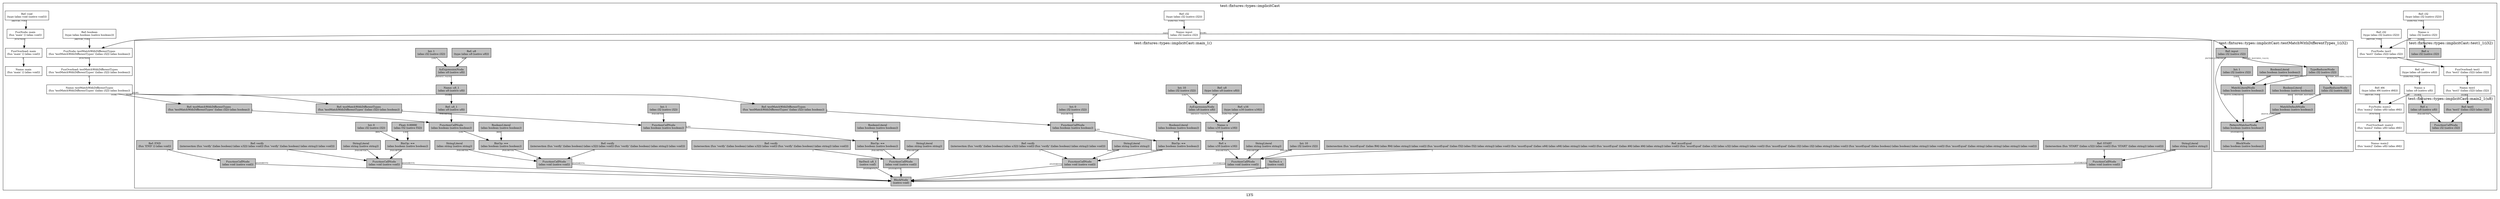digraph LYS {
  node [shape=box,fontsize=10];
  subgraph "cluster_test::fixtures::types::implicitCast" {
    1 [label="FunOverload: test1\n(fun 'test1' ((alias i32)) (alias i32))", fillcolor=grey];
    2 [label="FunNode: test1\n(fun 'test1' ((alias i32)) (alias i32))", fillcolor=grey];
    3 [label="Name: x\n(alias i32 (native i32))", fillcolor=grey];
    4 [label="Ref: i32\n(type (alias i32 (native i32)))", fillcolor=grey];
    5 [label="Ref: i32\n(type (alias i32 (native i32)))", fillcolor=grey];
    6 [label="Name: test1\n(fun 'test1' ((alias i32)) (alias i32))", fillcolor=grey];
    7 [label="FunOverload: main2\n(fun 'main2' ((alias u8)) (alias i64))", fillcolor=grey];
    8 [label="FunNode: main2\n(fun 'main2' ((alias u8)) (alias i64))", fillcolor=grey];
    9 [label="Name: x\n(alias u8 (native u8))", fillcolor=grey];
    10 [label="Ref: u8\n(type (alias u8 (native u8)))", fillcolor=grey];
    11 [label="Ref: i64\n(type (alias i64 (native i64)))", fillcolor=grey];
    12 [label="Name: main2\n(fun 'main2' ((alias u8)) (alias i64))", fillcolor=grey];
    13 [label="FunOverload: testMatchWithDifferentTypes\n(fun 'testMatchWithDifferentTypes' ((alias i32)) (alias boolean))", fillcolor=grey];
    14 [label="FunNode: testMatchWithDifferentTypes\n(fun 'testMatchWithDifferentTypes' ((alias i32)) (alias boolean))", fillcolor=grey];
    15 [label="Name: input\n(alias i32 (native i32))", fillcolor=grey];
    16 [label="Ref: i32\n(type (alias i32 (native i32)))", fillcolor=grey];
    17 [label="Ref: boolean\n(type (alias boolean (native boolean)))", fillcolor=grey];
    18 [label="Name: testMatchWithDifferentTypes\n(fun 'testMatchWithDifferentTypes' ((alias i32)) (alias boolean))", fillcolor=grey];
    19 [label="FunOverload: main\n(fun 'main' () (alias void))", fillcolor=grey];
    20 [label="FunNode: main\n(fun 'main' () (alias void))", fillcolor=grey];
    21 [label="Ref: void\n(type (alias void (native void)))", fillcolor=grey];
    22 [label="Name: main\n(fun 'main' () (alias void))", fillcolor=grey];
    subgraph "cluster_test::fixtures::types::implicitCast_0" { rankdir=TB;
      node [style=filled, fillcolor=grey];
      23 [label="Ref: x\n(alias i32 (native i32))", fillcolor=grey];
      label="test::fixtures::types::implicitCast::test1_1(i32)";
    }
    subgraph "cluster_test::fixtures::types::implicitCast_1" { rankdir=TB;
      node [style=filled, fillcolor=grey];
      24 [label="FunctionCallNode\n(alias i32 (native i32))", fillcolor=grey];
      25 [label="Ref: test1\n(fun 'test1' ((alias i32)) (alias i32))", fillcolor=grey];
      26 [label="Ref: x\n(alias u8 (native u8))", fillcolor=grey];
      label="test::fixtures::types::implicitCast::main2_1(u8)";
    }
    subgraph "cluster_test::fixtures::types::implicitCast_2" { rankdir=TB;
      node [style=filled, fillcolor=grey];
      27 [label="BlockNode\n(alias boolean (native boolean))", fillcolor=grey];
      28 [label="PatternMatcherNode\n(alias boolean (native boolean))", fillcolor=grey];
      29 [label="Ref: input\n(alias i32 (native i32))", fillcolor=grey];
      30 [label="MatchLiteralNode\n(alias boolean (native boolean))", fillcolor=grey];
      31 [label="Int: 1\n(alias i32 (native i32))", fillcolor=grey];
      32 [label="BooleanLiteral\n(alias boolean (native boolean))", fillcolor=grey];
      33 [label="TypeReducerNode\n(alias i32 (native i32))", fillcolor=grey];
      34 [label="MatchDefaultNode\n(alias boolean (native boolean))", fillcolor=grey];
      35 [label="BooleanLiteral\n(alias boolean (native boolean))", fillcolor=grey];
      36 [label="TypeReducerNode\n(alias i32 (native i32))", fillcolor=grey];
      label="test::fixtures::types::implicitCast::testMatchWithDifferentTypes_1(i32)";
    }
    subgraph "cluster_test::fixtures::types::implicitCast_3" { rankdir=TB;
      node [style=filled, fillcolor=grey];
      37 [label="BlockNode\n(native void)", fillcolor=grey];
      38 [label="FunctionCallNode\n(alias void (native void))", fillcolor=grey];
      39 [label="Ref: START\n(intersection (fun 'START' ((alias u32)) (alias void)) (fun 'START' ((alias string)) (alias void)))", fillcolor=grey];
      40 [label="StringLiteral\n(alias string (native string))", fillcolor=grey];
      41 [label="VarDecl: x\n(native void)", fillcolor=grey];
      42 [label="Name: x\n(alias u16 (native u16))", fillcolor=grey];
      43 [label="Ref: u16\n(type (alias u16 (native u16)))", fillcolor=grey];
      44 [label="AsExpressionNode\n(alias u8 (native u8))", fillcolor=grey];
      45 [label="Int: 10\n(alias i32 (native i32))", fillcolor=grey];
      46 [label="Ref: u8\n(type (alias u8 (native u8)))", fillcolor=grey];
      47 [label="FunctionCallNode\n(alias void (native void))", fillcolor=grey];
      48 [label="Ref: mustEqual\n(intersection (fun 'mustEqual' ((alias f64) (alias f64) (alias string)) (alias void)) (fun 'mustEqual' ((alias f32) (alias f32) (alias string)) (alias void)) (fun 'mustEqual' ((alias u64) (alias u64) (alias string)) (alias void)) (fun 'mustEqual' ((alias i64) (alias i64) (alias string)) (alias void)) (fun 'mustEqual' ((alias u32) (alias u32) (alias string)) (alias void)) (fun 'mustEqual' ((alias i32) (alias i32) (alias string)) (alias void)) (fun 'mustEqual' ((alias boolean) (alias boolean) (alias string)) (alias void)) (fun 'mustEqual' ((alias string) (alias string) (alias string)) (alias void)))", fillcolor=grey];
      49 [label="Ref: x\n(alias u16 (native u16))", fillcolor=grey];
      50 [label="Int: 10\n(alias i32 (native i32))", fillcolor=grey];
      51 [label="StringLiteral\n(alias string (native string))", fillcolor=grey];
      52 [label="FunctionCallNode\n(alias void (native void))", fillcolor=grey];
      53 [label="Ref: verify\n(intersection (fun 'verify' ((alias boolean) (alias u32)) (alias void)) (fun 'verify' ((alias boolean) (alias string)) (alias void)))", fillcolor=grey];
      54 [label="BinOp: ==\n(alias boolean (native boolean))", fillcolor=grey];
      55 [label="FunctionCallNode\n(alias boolean (native boolean))", fillcolor=grey];
      56 [label="Ref: testMatchWithDifferentTypes\n(fun 'testMatchWithDifferentTypes' ((alias i32)) (alias boolean))", fillcolor=grey];
      57 [label="Int: 0\n(alias i32 (native i32))", fillcolor=grey];
      58 [label="BooleanLiteral\n(alias boolean (native boolean))", fillcolor=grey];
      59 [label="StringLiteral\n(alias string (native string))", fillcolor=grey];
      60 [label="FunctionCallNode\n(alias void (native void))", fillcolor=grey];
      61 [label="Ref: verify\n(intersection (fun 'verify' ((alias boolean) (alias u32)) (alias void)) (fun 'verify' ((alias boolean) (alias string)) (alias void)))", fillcolor=grey];
      62 [label="BinOp: ==\n(alias boolean (native boolean))", fillcolor=grey];
      63 [label="FunctionCallNode\n(alias boolean (native boolean))", fillcolor=grey];
      64 [label="Ref: testMatchWithDifferentTypes\n(fun 'testMatchWithDifferentTypes' ((alias i32)) (alias boolean))", fillcolor=grey];
      65 [label="Int: 1\n(alias i32 (native i32))", fillcolor=grey];
      66 [label="BooleanLiteral\n(alias boolean (native boolean))", fillcolor=grey];
      67 [label="StringLiteral\n(alias string (native string))", fillcolor=grey];
      68 [label="VarDecl: u8_1\n(native void)", fillcolor=grey];
      69 [label="Name: u8_1\n(alias u8 (native u8))", fillcolor=grey];
      70 [label="AsExpressionNode\n(alias u8 (native u8))", fillcolor=grey];
      71 [label="Int: 1\n(alias i32 (native i32))", fillcolor=grey];
      72 [label="Ref: u8\n(type (alias u8 (native u8)))", fillcolor=grey];
      73 [label="FunctionCallNode\n(alias void (native void))", fillcolor=grey];
      74 [label="Ref: verify\n(intersection (fun 'verify' ((alias boolean) (alias u32)) (alias void)) (fun 'verify' ((alias boolean) (alias string)) (alias void)))", fillcolor=grey];
      75 [label="BinOp: ==\n(alias boolean (native boolean))", fillcolor=grey];
      76 [label="FunctionCallNode\n(alias boolean (native boolean))", fillcolor=grey];
      77 [label="Ref: testMatchWithDifferentTypes\n(fun 'testMatchWithDifferentTypes' ((alias i32)) (alias boolean))", fillcolor=grey];
      78 [label="Ref: u8_1\n(alias u8 (native u8))", fillcolor=grey];
      79 [label="BooleanLiteral\n(alias boolean (native boolean))", fillcolor=grey];
      80 [label="StringLiteral\n(alias string (native string))", fillcolor=grey];
      81 [label="FunctionCallNode\n(alias void (native void))", fillcolor=grey];
      82 [label="Ref: verify\n(intersection (fun 'verify' ((alias boolean) (alias u32)) (alias void)) (fun 'verify' ((alias boolean) (alias string)) (alias void)))", fillcolor=grey];
      83 [label="BinOp: ==\n(alias boolean (native boolean))", fillcolor=grey];
      84 [label="Float: 0.00000\n(alias f32 (native f32))", fillcolor=grey];
      85 [label="Int: 0\n(alias i32 (native i32))", fillcolor=grey];
      86 [label="StringLiteral\n(alias string (native string))", fillcolor=grey];
      87 [label="FunctionCallNode\n(alias void (native void))", fillcolor=grey];
      88 [label="Ref: END\n(fun 'END' () (alias void))", fillcolor=grey];
      label="test::fixtures::types::implicitCast::main_1()";
    }
    label="test::fixtures::types::implicitCast";
  }
  1 -> 6[taillabel="[]" fontsize=7 fontname="times" color="black" ];
  2 -> 1[taillabel="[FUNCTION]" fontsize=7 fontname="times" color="black" ];
  3 -> 2[taillabel="[x]" fontsize=7 fontname="times" color="black" ];
  3 -> 23[taillabel="[NAME]" fontsize=7 fontname="times" color="black" ];
  4 -> 3[taillabel="[EXPECTED_TYPE]" fontsize=7 fontname="times" color="black" ];
  5 -> 2[taillabel="[#RETURN_TYPE]" fontsize=7 fontname="times" color="black" ];
  6 -> 25[taillabel="[NAME]" fontsize=7 fontname="times" color="black" ];
  7 -> 12[taillabel="[]" fontsize=7 fontname="times" color="black" ];
  8 -> 7[taillabel="[FUNCTION]" fontsize=7 fontname="times" color="black" ];
  9 -> 8[taillabel="[x]" fontsize=7 fontname="times" color="black" ];
  9 -> 26[taillabel="[NAME]" fontsize=7 fontname="times" color="black" ];
  10 -> 9[taillabel="[EXPECTED_TYPE]" fontsize=7 fontname="times" color="black" ];
  11 -> 8[taillabel="[#RETURN_TYPE]" fontsize=7 fontname="times" color="black" ];
  13 -> 18[taillabel="[]" fontsize=7 fontname="times" color="black" ];
  14 -> 13[taillabel="[FUNCTION]" fontsize=7 fontname="times" color="black" ];
  15 -> 14[taillabel="[input]" fontsize=7 fontname="times" color="black" ];
  15 -> 29[taillabel="[NAME]" fontsize=7 fontname="times" color="black" ];
  16 -> 15[taillabel="[EXPECTED_TYPE]" fontsize=7 fontname="times" color="black" ];
  17 -> 14[taillabel="[#RETURN_TYPE]" fontsize=7 fontname="times" color="black" ];
  18 -> 56[taillabel="[NAME]" fontsize=7 fontname="times" color="black" ];
  18 -> 64[taillabel="[NAME]" fontsize=7 fontname="times" color="black" ];
  18 -> 77[taillabel="[NAME]" fontsize=7 fontname="times" color="black" ];
  19 -> 22[taillabel="[]" fontsize=7 fontname="times" color="black" ];
  20 -> 19[taillabel="[FUNCTION]" fontsize=7 fontname="times" color="black" ];
  21 -> 20[taillabel="[#RETURN_TYPE]" fontsize=7 fontname="times" color="black" ];
  25 -> 24[taillabel="[]" fontsize=7 fontname="times" color="black" ];
  26 -> 24[taillabel="[PARAMETER]" fontsize=7 fontname="times" color="black" ];
  28 -> 27[taillabel="[STATEMENTS]" fontsize=7 fontname="times" color="black" ];
  29 -> 28[taillabel="[PATTERN_EXPRESSION]" fontsize=7 fontname="times" color="black" ];
  29 -> 33[taillabel="[PATTERN_MATCHING_VALUE]" fontsize=7 fontname="times" color="black" ];
  30 -> 28[taillabel="[MATCH_EXPRESSION]" fontsize=7 fontname="times" color="black" ];
  31 -> 30[taillabel="[LHS]" fontsize=7 fontname="times" color="black" ];
  32 -> 30[taillabel="[RHS]" fontsize=7 fontname="times" color="black" ];
  33 -> 30[taillabel="[PATTERN_MATCHING_VALUE]" fontsize=7 fontname="times" color="black" ];
  33 -> 36[taillabel="[PATTERN_MATCHING_VALUE]" fontsize=7 fontname="times" color="black" ];
  34 -> 28[taillabel="[MATCH_EXPRESSION]" fontsize=7 fontname="times" color="black" ];
  35 -> 34[taillabel="[RHS]" fontsize=7 fontname="times" color="black" ];
  36 -> 34[taillabel="[PATTERN_MATCHING_VALUE]" fontsize=7 fontname="times" color="black" ];
  38 -> 37[taillabel="[STATEMENTS]" fontsize=7 fontname="times" color="black" ];
  39 -> 38[taillabel="[]" fontsize=7 fontname="times" color="black" ];
  40 -> 38[taillabel="[PARAMETER]" fontsize=7 fontname="times" color="black" ];
  41 -> 37[taillabel="[STATEMENTS]" fontsize=7 fontname="times" color="black" ];
  42 -> 49[taillabel="[NAME]" fontsize=7 fontname="times" color="black" ];
  43 -> 42[taillabel="[EXPECTED_TYPE]" fontsize=7 fontname="times" color="black" ];
  44 -> 42[taillabel="[DEFAULT_VALUE]" fontsize=7 fontname="times" color="black" ];
  45 -> 44[taillabel="[LHS]" fontsize=7 fontname="times" color="black" ];
  46 -> 44[taillabel="[RHS]" fontsize=7 fontname="times" color="black" ];
  47 -> 37[taillabel="[STATEMENTS]" fontsize=7 fontname="times" color="black" ];
  48 -> 47[taillabel="[]" fontsize=7 fontname="times" color="black" ];
  49 -> 47[taillabel="[PARAMETER]" fontsize=7 fontname="times" color="black" ];
  50 -> 47[taillabel="[PARAMETER]" fontsize=7 fontname="times" color="black" ];
  51 -> 47[taillabel="[PARAMETER]" fontsize=7 fontname="times" color="black" ];
  52 -> 37[taillabel="[STATEMENTS]" fontsize=7 fontname="times" color="black" ];
  53 -> 52[taillabel="[]" fontsize=7 fontname="times" color="black" ];
  54 -> 52[taillabel="[PARAMETER]" fontsize=7 fontname="times" color="black" ];
  55 -> 54[taillabel="[LHS]" fontsize=7 fontname="times" color="black" ];
  56 -> 55[taillabel="[]" fontsize=7 fontname="times" color="black" ];
  57 -> 55[taillabel="[PARAMETER]" fontsize=7 fontname="times" color="black" ];
  58 -> 54[taillabel="[RHS]" fontsize=7 fontname="times" color="black" ];
  59 -> 52[taillabel="[PARAMETER]" fontsize=7 fontname="times" color="black" ];
  60 -> 37[taillabel="[STATEMENTS]" fontsize=7 fontname="times" color="black" ];
  61 -> 60[taillabel="[]" fontsize=7 fontname="times" color="black" ];
  62 -> 60[taillabel="[PARAMETER]" fontsize=7 fontname="times" color="black" ];
  63 -> 62[taillabel="[LHS]" fontsize=7 fontname="times" color="black" ];
  64 -> 63[taillabel="[]" fontsize=7 fontname="times" color="black" ];
  65 -> 63[taillabel="[PARAMETER]" fontsize=7 fontname="times" color="black" ];
  66 -> 62[taillabel="[RHS]" fontsize=7 fontname="times" color="black" ];
  67 -> 60[taillabel="[PARAMETER]" fontsize=7 fontname="times" color="black" ];
  68 -> 37[taillabel="[STATEMENTS]" fontsize=7 fontname="times" color="black" ];
  69 -> 78[taillabel="[NAME]" fontsize=7 fontname="times" color="black" ];
  70 -> 69[taillabel="[DEFAULT_VALUE]" fontsize=7 fontname="times" color="black" ];
  71 -> 70[taillabel="[LHS]" fontsize=7 fontname="times" color="black" ];
  72 -> 70[taillabel="[RHS]" fontsize=7 fontname="times" color="black" ];
  73 -> 37[taillabel="[STATEMENTS]" fontsize=7 fontname="times" color="black" ];
  74 -> 73[taillabel="[]" fontsize=7 fontname="times" color="black" ];
  75 -> 73[taillabel="[PARAMETER]" fontsize=7 fontname="times" color="black" ];
  76 -> 75[taillabel="[LHS]" fontsize=7 fontname="times" color="black" ];
  77 -> 76[taillabel="[]" fontsize=7 fontname="times" color="black" ];
  78 -> 76[taillabel="[PARAMETER]" fontsize=7 fontname="times" color="black" ];
  79 -> 75[taillabel="[RHS]" fontsize=7 fontname="times" color="black" ];
  80 -> 73[taillabel="[PARAMETER]" fontsize=7 fontname="times" color="black" ];
  81 -> 37[taillabel="[STATEMENTS]" fontsize=7 fontname="times" color="black" ];
  82 -> 81[taillabel="[]" fontsize=7 fontname="times" color="black" ];
  83 -> 81[taillabel="[PARAMETER]" fontsize=7 fontname="times" color="black" ];
  84 -> 83[taillabel="[LHS]" fontsize=7 fontname="times" color="black" ];
  85 -> 83[taillabel="[RHS]" fontsize=7 fontname="times" color="black" ];
  86 -> 81[taillabel="[PARAMETER]" fontsize=7 fontname="times" color="black" ];
  87 -> 37[taillabel="[STATEMENTS]" fontsize=7 fontname="times" color="black" ];
  88 -> 87[taillabel="[]" fontsize=7 fontname="times" color="black" ];
  label="LYS";
}
